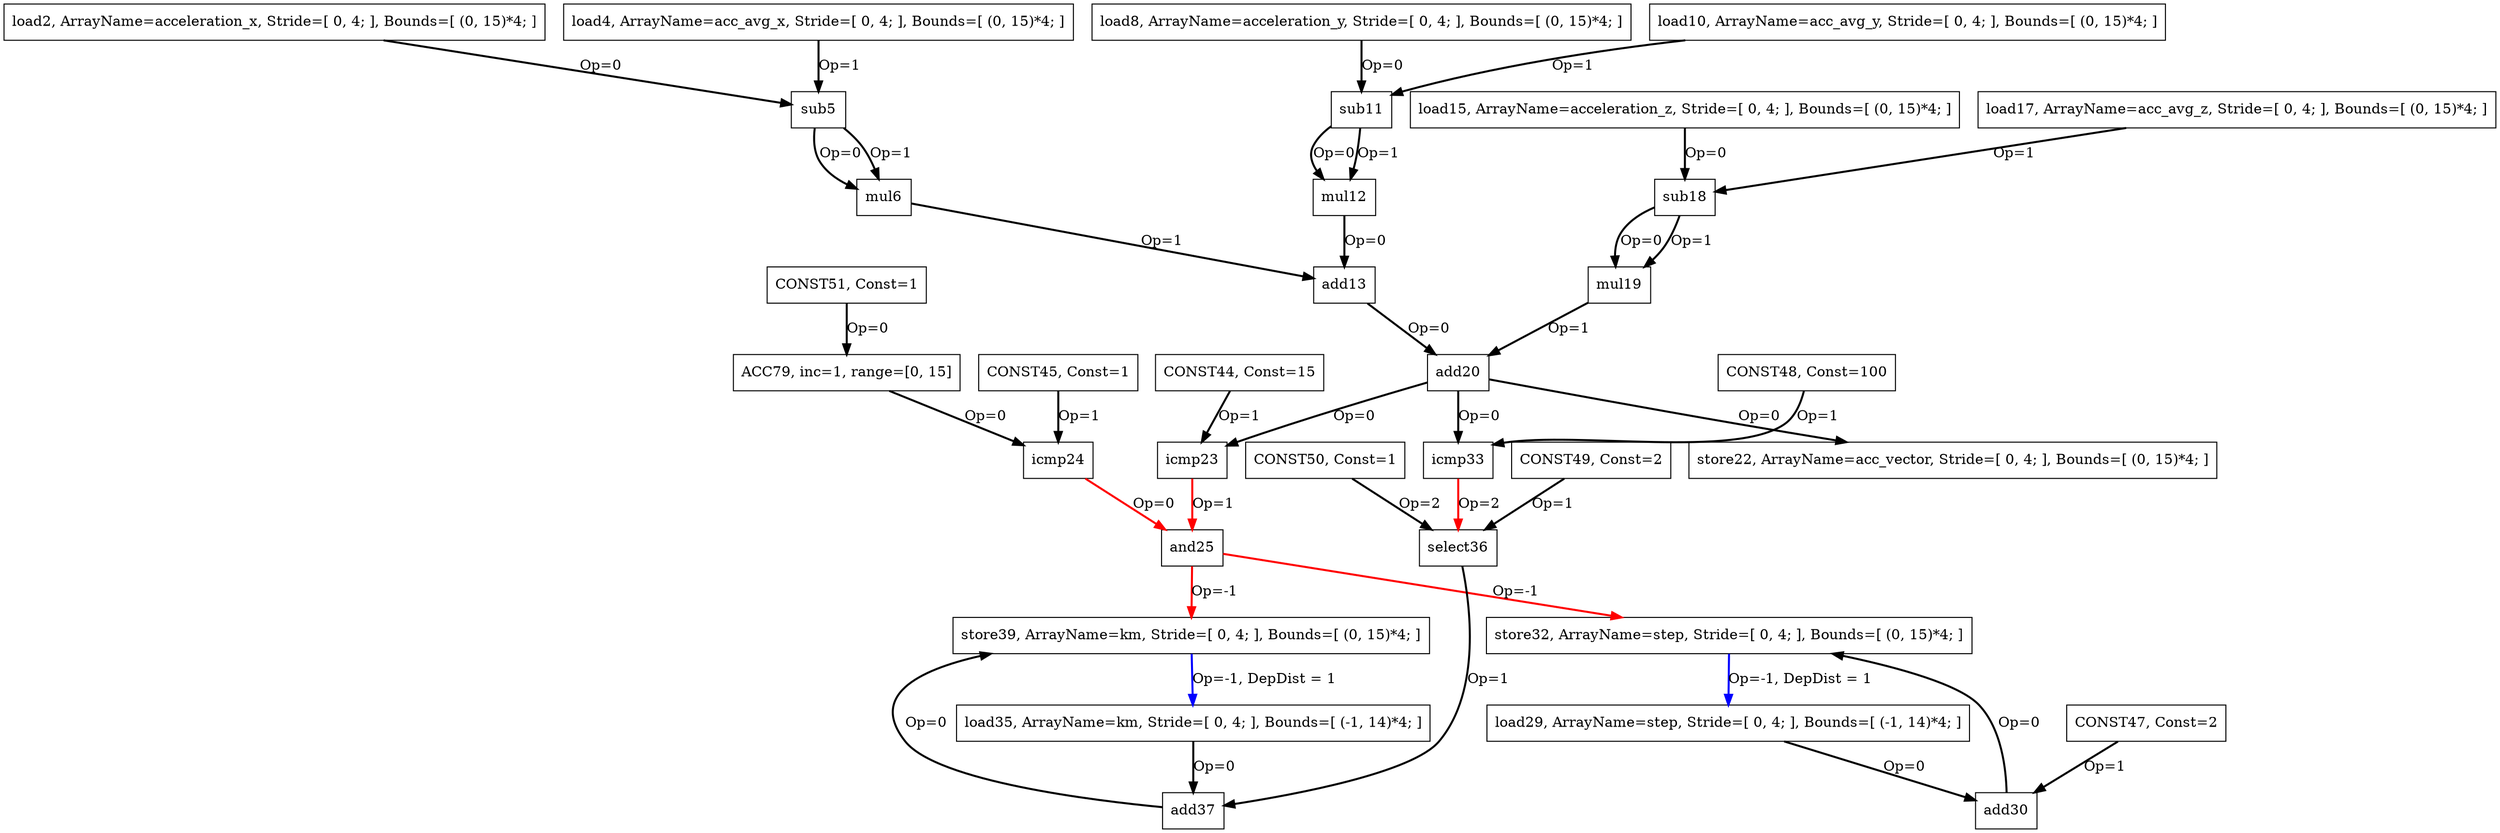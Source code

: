 Digraph G {
load2[label = "load2, ArrayName=acceleration_x, Stride=[ 0, 4; ], Bounds=[ (0, 15)*4; ]", shape = box, color = black];
load4[label = "load4, ArrayName=acc_avg_x, Stride=[ 0, 4; ], Bounds=[ (0, 15)*4; ]", shape = box, color = black];
sub5[label = "sub5", shape = box, color = black];
mul6[label = "mul6", shape = box, color = black];
load8[label = "load8, ArrayName=acceleration_y, Stride=[ 0, 4; ], Bounds=[ (0, 15)*4; ]", shape = box, color = black];
load10[label = "load10, ArrayName=acc_avg_y, Stride=[ 0, 4; ], Bounds=[ (0, 15)*4; ]", shape = box, color = black];
sub11[label = "sub11", shape = box, color = black];
mul12[label = "mul12", shape = box, color = black];
add13[label = "add13", shape = box, color = black];
load15[label = "load15, ArrayName=acceleration_z, Stride=[ 0, 4; ], Bounds=[ (0, 15)*4; ]", shape = box, color = black];
load17[label = "load17, ArrayName=acc_avg_z, Stride=[ 0, 4; ], Bounds=[ (0, 15)*4; ]", shape = box, color = black];
sub18[label = "sub18", shape = box, color = black];
mul19[label = "mul19", shape = box, color = black];
add20[label = "add20", shape = box, color = black];
store22[label = "store22, ArrayName=acc_vector, Stride=[ 0, 4; ], Bounds=[ (0, 15)*4; ]", shape = box, color = black];
icmp23[label = "icmp23", shape = box, color = black];
icmp24[label = "icmp24", shape = box, color = black];
and25[label = "and25", shape = box, color = black];
load29[label = "load29, ArrayName=step, Stride=[ 0, 4; ], Bounds=[ (-1, 14)*4; ]", shape = box, color = black];
add30[label = "add30", shape = box, color = black];
store32[label = "store32, ArrayName=step, Stride=[ 0, 4; ], Bounds=[ (0, 15)*4; ]", shape = box, color = black];
icmp33[label = "icmp33", shape = box, color = black];
load35[label = "load35, ArrayName=km, Stride=[ 0, 4; ], Bounds=[ (-1, 14)*4; ]", shape = box, color = black];
select36[label = "select36", shape = box, color = black];
add37[label = "add37", shape = box, color = black];
store39[label = "store39, ArrayName=km, Stride=[ 0, 4; ], Bounds=[ (0, 15)*4; ]", shape = box, color = black];
CONST44[label = "CONST44, Const=15", shape = box, color = black];
CONST45[label = "CONST45, Const=1", shape = box, color = black];
CONST47[label = "CONST47, Const=2", shape = box, color = black];
CONST48[label = "CONST48, Const=100", shape = box, color = black];
CONST49[label = "CONST49, Const=2", shape = box, color = black];
CONST50[label = "CONST50, Const=1", shape = box, color = black];
CONST51[label = "CONST51, Const=1", shape = box, color = black];
ACC79[label = "ACC79, inc=1, range=[0, 15]", shape = box, color = black];
load2 -> sub5[color = black, style = bold, label = "Op=0"];
load4 -> sub5[color = black, style = bold, label = "Op=1"];
sub5 -> mul6[color = black, style = bold, label = "Op=0"];
sub5 -> mul6[color = black, style = bold, label = "Op=1"];
mul6 -> add13[color = black, style = bold, label = "Op=1"];
load8 -> sub11[color = black, style = bold, label = "Op=0"];
load10 -> sub11[color = black, style = bold, label = "Op=1"];
sub11 -> mul12[color = black, style = bold, label = "Op=0"];
sub11 -> mul12[color = black, style = bold, label = "Op=1"];
mul12 -> add13[color = black, style = bold, label = "Op=0"];
add13 -> add20[color = black, style = bold, label = "Op=0"];
load15 -> sub18[color = black, style = bold, label = "Op=0"];
load17 -> sub18[color = black, style = bold, label = "Op=1"];
sub18 -> mul19[color = black, style = bold, label = "Op=0"];
sub18 -> mul19[color = black, style = bold, label = "Op=1"];
mul19 -> add20[color = black, style = bold, label = "Op=1"];
add20 -> icmp33[color = black, style = bold, label = "Op=0"];
add20 -> icmp23[color = black, style = bold, label = "Op=0"];
add20 -> store22[color = black, style = bold, label = "Op=0"];
CONST44 -> icmp23[color = black, style = bold, label = "Op=1"];
icmp23 -> and25[color = red, style = bold, label = "Op=1"];
CONST45 -> icmp24[color = black, style = bold, label = "Op=1"];
icmp24 -> and25[color = red, style = bold, label = "Op=0"];
load29 -> add30[color = black, style = bold, label = "Op=0"];
CONST47 -> add30[color = black, style = bold, label = "Op=1"];
add30 -> store32[color = black, style = bold, label = "Op=0"];
CONST48 -> icmp33[color = black, style = bold, label = "Op=1"];
icmp33 -> select36[color = red, style = bold, label = "Op=2"];
load35 -> add37[color = black, style = bold, label = "Op=0"];
CONST49 -> select36[color = black, style = bold, label = "Op=1"];
CONST50 -> select36[color = black, style = bold, label = "Op=2"];
select36 -> add37[color = black, style = bold, label = "Op=1"];
add37 -> store39[color = black, style = bold, label = "Op=0"];
store32 -> load29[color = blue, style = bold, label = "Op=-1, DepDist = 1"];
store39 -> load35[color = blue, style = bold, label = "Op=-1, DepDist = 1"];
and25 -> store32[color = red, style = bold, label = "Op=-1"];
and25 -> store39[color = red, style = bold, label = "Op=-1"];
ACC79 -> icmp24[color = black, style = bold, label = "Op=0"];
CONST51 -> ACC79[color = black, style = bold, label = "Op=0"];
}
